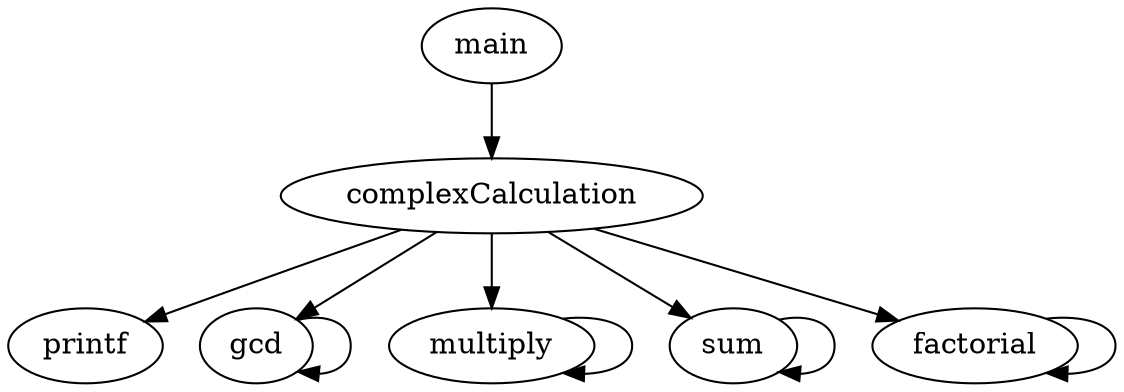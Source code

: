 digraph CallGraph {
"main";
"main" -> "complexCalculation";
"complexCalculation";
"complexCalculation" -> "printf";
"complexCalculation" -> "gcd";
"complexCalculation" -> "multiply";
"complexCalculation" -> "sum";
"complexCalculation" -> "factorial";
"gcd";
"gcd" -> "gcd";
"multiply";
"multiply" -> "multiply";
"sum";
"sum" -> "sum";
"factorial";
"factorial" -> "factorial";
}
